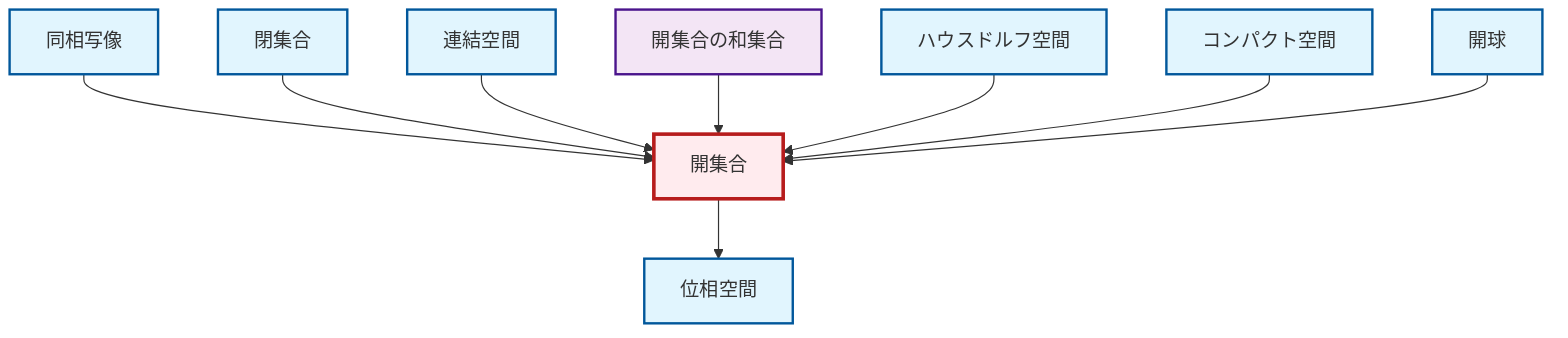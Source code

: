 graph TD
    classDef definition fill:#e1f5fe,stroke:#01579b,stroke-width:2px
    classDef theorem fill:#f3e5f5,stroke:#4a148c,stroke-width:2px
    classDef axiom fill:#fff3e0,stroke:#e65100,stroke-width:2px
    classDef example fill:#e8f5e9,stroke:#1b5e20,stroke-width:2px
    classDef current fill:#ffebee,stroke:#b71c1c,stroke-width:3px
    def-topological-space["位相空間"]:::definition
    thm-union-open-sets["開集合の和集合"]:::theorem
    def-open-set["開集合"]:::definition
    def-hausdorff["ハウスドルフ空間"]:::definition
    def-compact["コンパクト空間"]:::definition
    def-closed-set["閉集合"]:::definition
    def-open-ball["開球"]:::definition
    def-homeomorphism["同相写像"]:::definition
    def-connected["連結空間"]:::definition
    def-homeomorphism --> def-open-set
    def-closed-set --> def-open-set
    def-connected --> def-open-set
    def-open-set --> def-topological-space
    thm-union-open-sets --> def-open-set
    def-hausdorff --> def-open-set
    def-compact --> def-open-set
    def-open-ball --> def-open-set
    class def-open-set current